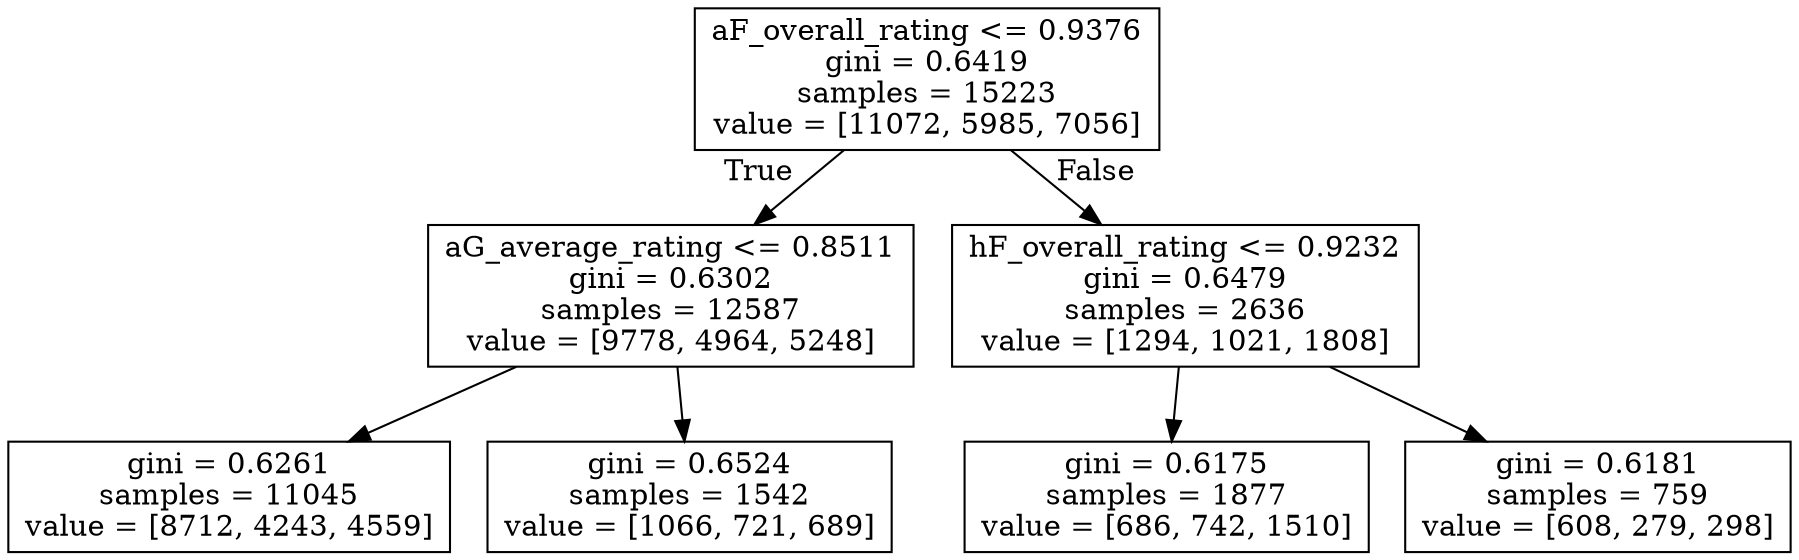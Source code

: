 digraph Tree {
node [shape=box] ;
0 [label="aF_overall_rating <= 0.9376\ngini = 0.6419\nsamples = 15223\nvalue = [11072, 5985, 7056]"] ;
1 [label="aG_average_rating <= 0.8511\ngini = 0.6302\nsamples = 12587\nvalue = [9778, 4964, 5248]"] ;
0 -> 1 [labeldistance=2.5, labelangle=45, headlabel="True"] ;
2 [label="gini = 0.6261\nsamples = 11045\nvalue = [8712, 4243, 4559]"] ;
1 -> 2 ;
3 [label="gini = 0.6524\nsamples = 1542\nvalue = [1066, 721, 689]"] ;
1 -> 3 ;
4 [label="hF_overall_rating <= 0.9232\ngini = 0.6479\nsamples = 2636\nvalue = [1294, 1021, 1808]"] ;
0 -> 4 [labeldistance=2.5, labelangle=-45, headlabel="False"] ;
5 [label="gini = 0.6175\nsamples = 1877\nvalue = [686, 742, 1510]"] ;
4 -> 5 ;
6 [label="gini = 0.6181\nsamples = 759\nvalue = [608, 279, 298]"] ;
4 -> 6 ;
}